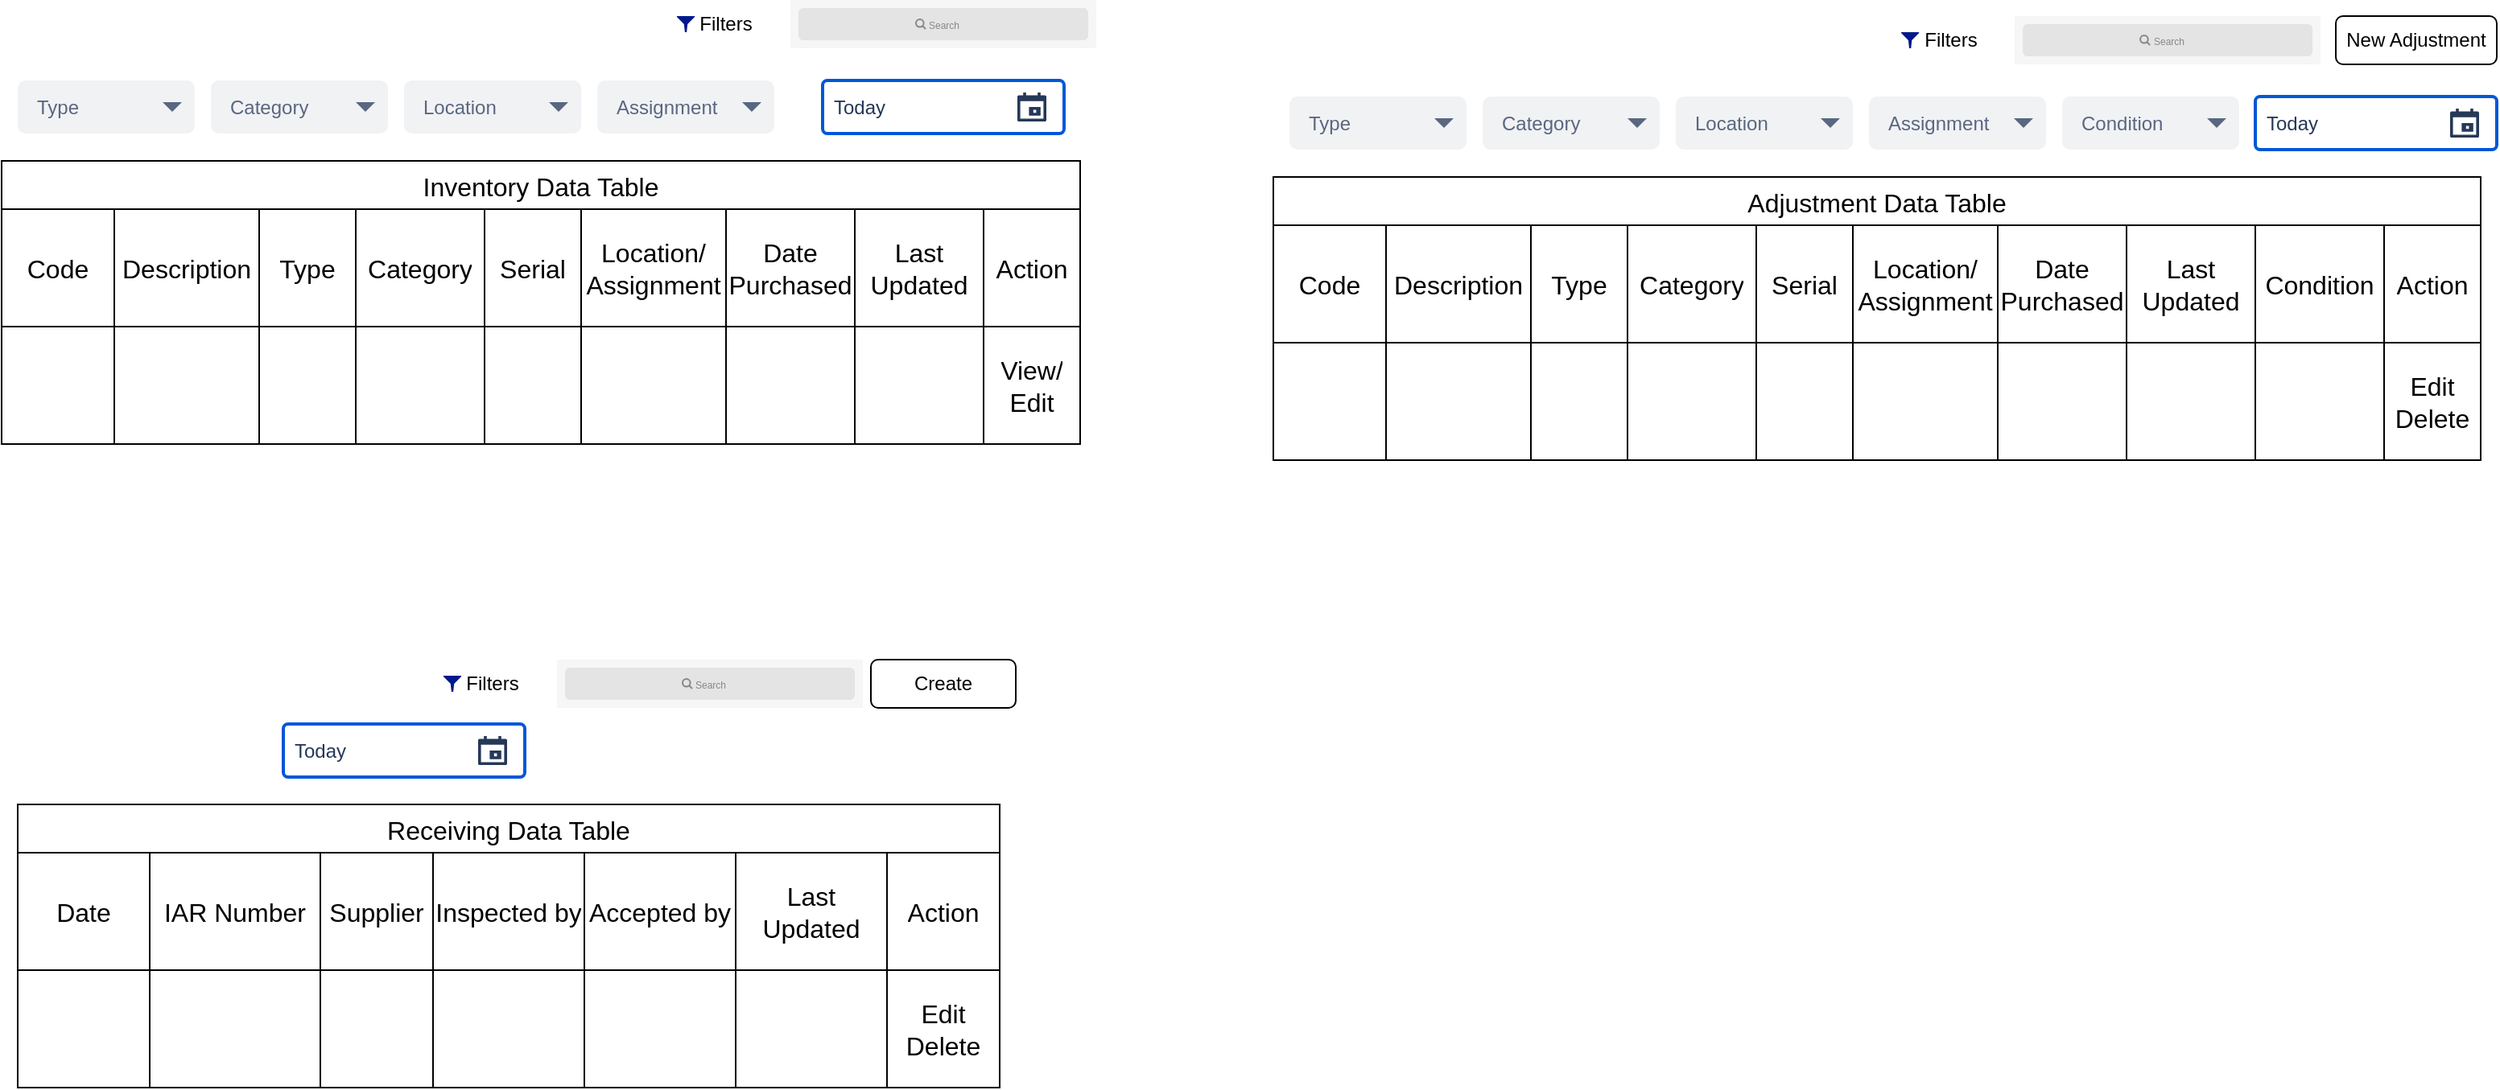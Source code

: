 <mxfile version="25.0.1">
  <diagram name="Page-1" id="4wlm-RkGhrcD2O0wvJbE">
    <mxGraphModel dx="2713" dy="1462" grid="1" gridSize="10" guides="1" tooltips="1" connect="1" arrows="1" fold="1" page="1" pageScale="1" pageWidth="1169" pageHeight="827" math="0" shadow="0">
      <root>
        <mxCell id="0" />
        <mxCell id="1" parent="0" />
        <mxCell id="IB-V-Ww0UN4GLWUFu5-M-2" value="Inventory Data Table" style="shape=table;startSize=30;container=1;collapsible=0;childLayout=tableLayout;strokeColor=default;fontSize=16;" vertex="1" parent="1">
          <mxGeometry x="60" y="200" width="670" height="176" as="geometry" />
        </mxCell>
        <mxCell id="IB-V-Ww0UN4GLWUFu5-M-3" value="" style="shape=tableRow;horizontal=0;startSize=0;swimlaneHead=0;swimlaneBody=0;strokeColor=inherit;top=0;left=0;bottom=0;right=0;collapsible=0;dropTarget=0;fillColor=none;points=[[0,0.5],[1,0.5]];portConstraint=eastwest;fontSize=16;" vertex="1" parent="IB-V-Ww0UN4GLWUFu5-M-2">
          <mxGeometry y="30" width="670" height="73" as="geometry" />
        </mxCell>
        <mxCell id="IB-V-Ww0UN4GLWUFu5-M-4" value="Code" style="shape=partialRectangle;html=1;whiteSpace=wrap;connectable=0;strokeColor=inherit;overflow=hidden;fillColor=none;top=0;left=0;bottom=0;right=0;pointerEvents=1;fontSize=16;" vertex="1" parent="IB-V-Ww0UN4GLWUFu5-M-3">
          <mxGeometry width="70" height="73" as="geometry">
            <mxRectangle width="70" height="73" as="alternateBounds" />
          </mxGeometry>
        </mxCell>
        <mxCell id="IB-V-Ww0UN4GLWUFu5-M-5" value="Description" style="shape=partialRectangle;html=1;whiteSpace=wrap;connectable=0;strokeColor=inherit;overflow=hidden;fillColor=none;top=0;left=0;bottom=0;right=0;pointerEvents=1;fontSize=16;" vertex="1" parent="IB-V-Ww0UN4GLWUFu5-M-3">
          <mxGeometry x="70" width="90" height="73" as="geometry">
            <mxRectangle width="90" height="73" as="alternateBounds" />
          </mxGeometry>
        </mxCell>
        <mxCell id="IB-V-Ww0UN4GLWUFu5-M-6" value="Type" style="shape=partialRectangle;html=1;whiteSpace=wrap;connectable=0;strokeColor=inherit;overflow=hidden;fillColor=none;top=0;left=0;bottom=0;right=0;pointerEvents=1;fontSize=16;" vertex="1" parent="IB-V-Ww0UN4GLWUFu5-M-3">
          <mxGeometry x="160" width="60" height="73" as="geometry">
            <mxRectangle width="60" height="73" as="alternateBounds" />
          </mxGeometry>
        </mxCell>
        <mxCell id="IB-V-Ww0UN4GLWUFu5-M-21" value="Category" style="shape=partialRectangle;html=1;whiteSpace=wrap;connectable=0;strokeColor=inherit;overflow=hidden;fillColor=none;top=0;left=0;bottom=0;right=0;pointerEvents=1;fontSize=16;" vertex="1" parent="IB-V-Ww0UN4GLWUFu5-M-3">
          <mxGeometry x="220" width="80" height="73" as="geometry">
            <mxRectangle width="80" height="73" as="alternateBounds" />
          </mxGeometry>
        </mxCell>
        <mxCell id="IB-V-Ww0UN4GLWUFu5-M-18" value="Serial" style="shape=partialRectangle;html=1;whiteSpace=wrap;connectable=0;strokeColor=inherit;overflow=hidden;fillColor=none;top=0;left=0;bottom=0;right=0;pointerEvents=1;fontSize=16;" vertex="1" parent="IB-V-Ww0UN4GLWUFu5-M-3">
          <mxGeometry x="300" width="60" height="73" as="geometry">
            <mxRectangle width="60" height="73" as="alternateBounds" />
          </mxGeometry>
        </mxCell>
        <mxCell id="IB-V-Ww0UN4GLWUFu5-M-15" value="Location/&lt;div&gt;Assignment&lt;/div&gt;" style="shape=partialRectangle;html=1;whiteSpace=wrap;connectable=0;strokeColor=inherit;overflow=hidden;fillColor=none;top=0;left=0;bottom=0;right=0;pointerEvents=1;fontSize=16;" vertex="1" parent="IB-V-Ww0UN4GLWUFu5-M-3">
          <mxGeometry x="360" width="90" height="73" as="geometry">
            <mxRectangle width="90" height="73" as="alternateBounds" />
          </mxGeometry>
        </mxCell>
        <mxCell id="IB-V-Ww0UN4GLWUFu5-M-24" value="Date Purchased" style="shape=partialRectangle;html=1;whiteSpace=wrap;connectable=0;strokeColor=inherit;overflow=hidden;fillColor=none;top=0;left=0;bottom=0;right=0;pointerEvents=1;fontSize=16;" vertex="1" parent="IB-V-Ww0UN4GLWUFu5-M-3">
          <mxGeometry x="450" width="80" height="73" as="geometry">
            <mxRectangle width="80" height="73" as="alternateBounds" />
          </mxGeometry>
        </mxCell>
        <mxCell id="IB-V-Ww0UN4GLWUFu5-M-27" value="Last Updated" style="shape=partialRectangle;html=1;whiteSpace=wrap;connectable=0;strokeColor=inherit;overflow=hidden;fillColor=none;top=0;left=0;bottom=0;right=0;pointerEvents=1;fontSize=16;" vertex="1" parent="IB-V-Ww0UN4GLWUFu5-M-3">
          <mxGeometry x="530" width="80" height="73" as="geometry">
            <mxRectangle width="80" height="73" as="alternateBounds" />
          </mxGeometry>
        </mxCell>
        <mxCell id="IB-V-Ww0UN4GLWUFu5-M-30" value="Action" style="shape=partialRectangle;html=1;whiteSpace=wrap;connectable=0;strokeColor=inherit;overflow=hidden;fillColor=none;top=0;left=0;bottom=0;right=0;pointerEvents=1;fontSize=16;" vertex="1" parent="IB-V-Ww0UN4GLWUFu5-M-3">
          <mxGeometry x="610" width="60" height="73" as="geometry">
            <mxRectangle width="60" height="73" as="alternateBounds" />
          </mxGeometry>
        </mxCell>
        <mxCell id="IB-V-Ww0UN4GLWUFu5-M-33" style="shape=tableRow;horizontal=0;startSize=0;swimlaneHead=0;swimlaneBody=0;strokeColor=inherit;top=0;left=0;bottom=0;right=0;collapsible=0;dropTarget=0;fillColor=none;points=[[0,0.5],[1,0.5]];portConstraint=eastwest;fontSize=16;" vertex="1" parent="IB-V-Ww0UN4GLWUFu5-M-2">
          <mxGeometry y="103" width="670" height="73" as="geometry" />
        </mxCell>
        <mxCell id="IB-V-Ww0UN4GLWUFu5-M-34" style="shape=partialRectangle;html=1;whiteSpace=wrap;connectable=0;strokeColor=inherit;overflow=hidden;fillColor=none;top=0;left=0;bottom=0;right=0;pointerEvents=1;fontSize=16;" vertex="1" parent="IB-V-Ww0UN4GLWUFu5-M-33">
          <mxGeometry width="70" height="73" as="geometry">
            <mxRectangle width="70" height="73" as="alternateBounds" />
          </mxGeometry>
        </mxCell>
        <mxCell id="IB-V-Ww0UN4GLWUFu5-M-35" style="shape=partialRectangle;html=1;whiteSpace=wrap;connectable=0;strokeColor=inherit;overflow=hidden;fillColor=none;top=0;left=0;bottom=0;right=0;pointerEvents=1;fontSize=16;" vertex="1" parent="IB-V-Ww0UN4GLWUFu5-M-33">
          <mxGeometry x="70" width="90" height="73" as="geometry">
            <mxRectangle width="90" height="73" as="alternateBounds" />
          </mxGeometry>
        </mxCell>
        <mxCell id="IB-V-Ww0UN4GLWUFu5-M-36" style="shape=partialRectangle;html=1;whiteSpace=wrap;connectable=0;strokeColor=inherit;overflow=hidden;fillColor=none;top=0;left=0;bottom=0;right=0;pointerEvents=1;fontSize=16;" vertex="1" parent="IB-V-Ww0UN4GLWUFu5-M-33">
          <mxGeometry x="160" width="60" height="73" as="geometry">
            <mxRectangle width="60" height="73" as="alternateBounds" />
          </mxGeometry>
        </mxCell>
        <mxCell id="IB-V-Ww0UN4GLWUFu5-M-37" style="shape=partialRectangle;html=1;whiteSpace=wrap;connectable=0;strokeColor=inherit;overflow=hidden;fillColor=none;top=0;left=0;bottom=0;right=0;pointerEvents=1;fontSize=16;" vertex="1" parent="IB-V-Ww0UN4GLWUFu5-M-33">
          <mxGeometry x="220" width="80" height="73" as="geometry">
            <mxRectangle width="80" height="73" as="alternateBounds" />
          </mxGeometry>
        </mxCell>
        <mxCell id="IB-V-Ww0UN4GLWUFu5-M-38" style="shape=partialRectangle;html=1;whiteSpace=wrap;connectable=0;strokeColor=inherit;overflow=hidden;fillColor=none;top=0;left=0;bottom=0;right=0;pointerEvents=1;fontSize=16;" vertex="1" parent="IB-V-Ww0UN4GLWUFu5-M-33">
          <mxGeometry x="300" width="60" height="73" as="geometry">
            <mxRectangle width="60" height="73" as="alternateBounds" />
          </mxGeometry>
        </mxCell>
        <mxCell id="IB-V-Ww0UN4GLWUFu5-M-39" style="shape=partialRectangle;html=1;whiteSpace=wrap;connectable=0;strokeColor=inherit;overflow=hidden;fillColor=none;top=0;left=0;bottom=0;right=0;pointerEvents=1;fontSize=16;" vertex="1" parent="IB-V-Ww0UN4GLWUFu5-M-33">
          <mxGeometry x="360" width="90" height="73" as="geometry">
            <mxRectangle width="90" height="73" as="alternateBounds" />
          </mxGeometry>
        </mxCell>
        <mxCell id="IB-V-Ww0UN4GLWUFu5-M-40" style="shape=partialRectangle;html=1;whiteSpace=wrap;connectable=0;strokeColor=inherit;overflow=hidden;fillColor=none;top=0;left=0;bottom=0;right=0;pointerEvents=1;fontSize=16;" vertex="1" parent="IB-V-Ww0UN4GLWUFu5-M-33">
          <mxGeometry x="450" width="80" height="73" as="geometry">
            <mxRectangle width="80" height="73" as="alternateBounds" />
          </mxGeometry>
        </mxCell>
        <mxCell id="IB-V-Ww0UN4GLWUFu5-M-41" style="shape=partialRectangle;html=1;whiteSpace=wrap;connectable=0;strokeColor=inherit;overflow=hidden;fillColor=none;top=0;left=0;bottom=0;right=0;pointerEvents=1;fontSize=16;" vertex="1" parent="IB-V-Ww0UN4GLWUFu5-M-33">
          <mxGeometry x="530" width="80" height="73" as="geometry">
            <mxRectangle width="80" height="73" as="alternateBounds" />
          </mxGeometry>
        </mxCell>
        <mxCell id="IB-V-Ww0UN4GLWUFu5-M-42" value="View/&lt;div&gt;Edit&lt;/div&gt;" style="shape=partialRectangle;html=1;whiteSpace=wrap;connectable=0;strokeColor=inherit;overflow=hidden;fillColor=none;top=0;left=0;bottom=0;right=0;pointerEvents=1;fontSize=16;" vertex="1" parent="IB-V-Ww0UN4GLWUFu5-M-33">
          <mxGeometry x="610" width="60" height="73" as="geometry">
            <mxRectangle width="60" height="73" as="alternateBounds" />
          </mxGeometry>
        </mxCell>
        <mxCell id="IB-V-Ww0UN4GLWUFu5-M-47" value="" style="shape=rect;fillColor=#F6F6F6;strokeColor=none;" vertex="1" parent="1">
          <mxGeometry x="550" y="100" width="190" height="30" as="geometry" />
        </mxCell>
        <mxCell id="IB-V-Ww0UN4GLWUFu5-M-48" value="" style="html=1;strokeWidth=1;shadow=0;dashed=0;shape=mxgraph.ios7ui.marginRect;rx=3;ry=3;rectMargin=5;fillColor=#E4E4E4;strokeColor=none;" vertex="1" parent="IB-V-Ww0UN4GLWUFu5-M-47">
          <mxGeometry width="190" height="30" as="geometry" />
        </mxCell>
        <mxCell id="IB-V-Ww0UN4GLWUFu5-M-49" value="Search" style="shape=mxgraph.ios7.icons.looking_glass;strokeColor=#878789;fillColor=none;fontColor=#878789;labelPosition=right;verticalLabelPosition=middle;align=left;verticalAlign=middle;fontSize=6;fontStyle=0;spacingTop=2;sketch=0;html=1;" vertex="1" parent="IB-V-Ww0UN4GLWUFu5-M-47">
          <mxGeometry x="0.5" y="0.5" width="6" height="6" relative="1" as="geometry">
            <mxPoint x="-17" y="-3" as="offset" />
          </mxGeometry>
        </mxCell>
        <mxCell id="IB-V-Ww0UN4GLWUFu5-M-51" value="Type" style="rounded=1;fillColor=#F1F2F4;strokeColor=none;html=1;whiteSpace=wrap;fontColor=#596780;align=left;fontSize=12;spacingLeft=10;sketch=0;" vertex="1" parent="1">
          <mxGeometry x="70" y="150" width="110" height="33" as="geometry" />
        </mxCell>
        <mxCell id="IB-V-Ww0UN4GLWUFu5-M-52" value="" style="shape=triangle;direction=south;fillColor=#596780;strokeColor=none;html=1;sketch=0;" vertex="1" parent="IB-V-Ww0UN4GLWUFu5-M-51">
          <mxGeometry x="1" y="0.5" width="12" height="6" relative="1" as="geometry">
            <mxPoint x="-20" y="-3" as="offset" />
          </mxGeometry>
        </mxCell>
        <mxCell id="IB-V-Ww0UN4GLWUFu5-M-53" value="Category" style="rounded=1;fillColor=#F1F2F4;strokeColor=none;html=1;whiteSpace=wrap;fontColor=#596780;align=left;fontSize=12;spacingLeft=10;sketch=0;" vertex="1" parent="1">
          <mxGeometry x="190" y="150" width="110" height="33" as="geometry" />
        </mxCell>
        <mxCell id="IB-V-Ww0UN4GLWUFu5-M-54" value="" style="shape=triangle;direction=south;fillColor=#596780;strokeColor=none;html=1;sketch=0;" vertex="1" parent="IB-V-Ww0UN4GLWUFu5-M-53">
          <mxGeometry x="1" y="0.5" width="12" height="6" relative="1" as="geometry">
            <mxPoint x="-20" y="-3" as="offset" />
          </mxGeometry>
        </mxCell>
        <mxCell id="IB-V-Ww0UN4GLWUFu5-M-55" value="Location" style="rounded=1;fillColor=#F1F2F4;strokeColor=none;html=1;whiteSpace=wrap;fontColor=#596780;align=left;fontSize=12;spacingLeft=10;sketch=0;" vertex="1" parent="1">
          <mxGeometry x="310" y="150" width="110" height="33" as="geometry" />
        </mxCell>
        <mxCell id="IB-V-Ww0UN4GLWUFu5-M-56" value="" style="shape=triangle;direction=south;fillColor=#596780;strokeColor=none;html=1;sketch=0;" vertex="1" parent="IB-V-Ww0UN4GLWUFu5-M-55">
          <mxGeometry x="1" y="0.5" width="12" height="6" relative="1" as="geometry">
            <mxPoint x="-20" y="-3" as="offset" />
          </mxGeometry>
        </mxCell>
        <mxCell id="IB-V-Ww0UN4GLWUFu5-M-57" value="Assignment" style="rounded=1;fillColor=#F1F2F4;strokeColor=none;html=1;whiteSpace=wrap;fontColor=#596780;align=left;fontSize=12;spacingLeft=10;sketch=0;" vertex="1" parent="1">
          <mxGeometry x="430" y="150" width="110" height="33" as="geometry" />
        </mxCell>
        <mxCell id="IB-V-Ww0UN4GLWUFu5-M-58" value="" style="shape=triangle;direction=south;fillColor=#596780;strokeColor=none;html=1;sketch=0;" vertex="1" parent="IB-V-Ww0UN4GLWUFu5-M-57">
          <mxGeometry x="1" y="0.5" width="12" height="6" relative="1" as="geometry">
            <mxPoint x="-20" y="-3" as="offset" />
          </mxGeometry>
        </mxCell>
        <mxCell id="IB-V-Ww0UN4GLWUFu5-M-60" value="Today" style="rounded=1;arcSize=9;fillColor=#ffffff;align=left;spacingLeft=5;strokeColor=#0057D8;html=1;strokeWidth=2;fontColor=#253858;fontSize=12" vertex="1" parent="1">
          <mxGeometry x="570" y="150" width="150" height="33" as="geometry" />
        </mxCell>
        <mxCell id="IB-V-Ww0UN4GLWUFu5-M-61" value="" style="shape=mxgraph.gmdl.calendar;fillColor=#253858;strokeColor=none" vertex="1" parent="IB-V-Ww0UN4GLWUFu5-M-60">
          <mxGeometry x="1" y="0.5" width="18" height="18" relative="1" as="geometry">
            <mxPoint x="-29" y="-9" as="offset" />
          </mxGeometry>
        </mxCell>
        <mxCell id="IB-V-Ww0UN4GLWUFu5-M-116" value="Filters" style="text;html=1;align=center;verticalAlign=middle;whiteSpace=wrap;rounded=0;" vertex="1" parent="1">
          <mxGeometry x="480" y="100" width="60" height="30" as="geometry" />
        </mxCell>
        <mxCell id="IB-V-Ww0UN4GLWUFu5-M-117" value="" style="sketch=0;aspect=fixed;pointerEvents=1;shadow=0;dashed=0;html=1;strokeColor=none;labelPosition=center;verticalLabelPosition=bottom;verticalAlign=top;align=center;fillColor=#00188D;shape=mxgraph.mscae.enterprise.filter" vertex="1" parent="1">
          <mxGeometry x="479.45" y="110" width="11.11" height="10" as="geometry" />
        </mxCell>
        <mxCell id="IB-V-Ww0UN4GLWUFu5-M-118" value="Receiving Data Table" style="shape=table;startSize=30;container=1;collapsible=0;childLayout=tableLayout;strokeColor=default;fontSize=16;" vertex="1" parent="1">
          <mxGeometry x="70" y="600" width="610" height="176" as="geometry" />
        </mxCell>
        <mxCell id="IB-V-Ww0UN4GLWUFu5-M-119" value="" style="shape=tableRow;horizontal=0;startSize=0;swimlaneHead=0;swimlaneBody=0;strokeColor=inherit;top=0;left=0;bottom=0;right=0;collapsible=0;dropTarget=0;fillColor=none;points=[[0,0.5],[1,0.5]];portConstraint=eastwest;fontSize=16;" vertex="1" parent="IB-V-Ww0UN4GLWUFu5-M-118">
          <mxGeometry y="30" width="610" height="73" as="geometry" />
        </mxCell>
        <mxCell id="IB-V-Ww0UN4GLWUFu5-M-120" value="Date" style="shape=partialRectangle;html=1;whiteSpace=wrap;connectable=0;strokeColor=inherit;overflow=hidden;fillColor=none;top=0;left=0;bottom=0;right=0;pointerEvents=1;fontSize=16;" vertex="1" parent="IB-V-Ww0UN4GLWUFu5-M-119">
          <mxGeometry width="82" height="73" as="geometry">
            <mxRectangle width="82" height="73" as="alternateBounds" />
          </mxGeometry>
        </mxCell>
        <mxCell id="IB-V-Ww0UN4GLWUFu5-M-121" value="IAR Number" style="shape=partialRectangle;html=1;whiteSpace=wrap;connectable=0;strokeColor=inherit;overflow=hidden;fillColor=none;top=0;left=0;bottom=0;right=0;pointerEvents=1;fontSize=16;" vertex="1" parent="IB-V-Ww0UN4GLWUFu5-M-119">
          <mxGeometry x="82" width="106" height="73" as="geometry">
            <mxRectangle width="106" height="73" as="alternateBounds" />
          </mxGeometry>
        </mxCell>
        <mxCell id="IB-V-Ww0UN4GLWUFu5-M-122" value="Supplier" style="shape=partialRectangle;html=1;whiteSpace=wrap;connectable=0;strokeColor=inherit;overflow=hidden;fillColor=none;top=0;left=0;bottom=0;right=0;pointerEvents=1;fontSize=16;" vertex="1" parent="IB-V-Ww0UN4GLWUFu5-M-119">
          <mxGeometry x="188" width="70" height="73" as="geometry">
            <mxRectangle width="70" height="73" as="alternateBounds" />
          </mxGeometry>
        </mxCell>
        <mxCell id="IB-V-Ww0UN4GLWUFu5-M-123" value="Inspected by" style="shape=partialRectangle;html=1;whiteSpace=wrap;connectable=0;strokeColor=inherit;overflow=hidden;fillColor=none;top=0;left=0;bottom=0;right=0;pointerEvents=1;fontSize=16;" vertex="1" parent="IB-V-Ww0UN4GLWUFu5-M-119">
          <mxGeometry x="258" width="94" height="73" as="geometry">
            <mxRectangle width="94" height="73" as="alternateBounds" />
          </mxGeometry>
        </mxCell>
        <mxCell id="IB-V-Ww0UN4GLWUFu5-M-124" value="Accepted by" style="shape=partialRectangle;html=1;whiteSpace=wrap;connectable=0;strokeColor=inherit;overflow=hidden;fillColor=none;top=0;left=0;bottom=0;right=0;pointerEvents=1;fontSize=16;" vertex="1" parent="IB-V-Ww0UN4GLWUFu5-M-119">
          <mxGeometry x="352" width="94" height="73" as="geometry">
            <mxRectangle width="94" height="73" as="alternateBounds" />
          </mxGeometry>
        </mxCell>
        <mxCell id="IB-V-Ww0UN4GLWUFu5-M-127" value="Last Updated" style="shape=partialRectangle;html=1;whiteSpace=wrap;connectable=0;strokeColor=inherit;overflow=hidden;fillColor=none;top=0;left=0;bottom=0;right=0;pointerEvents=1;fontSize=16;" vertex="1" parent="IB-V-Ww0UN4GLWUFu5-M-119">
          <mxGeometry x="446" width="94" height="73" as="geometry">
            <mxRectangle width="94" height="73" as="alternateBounds" />
          </mxGeometry>
        </mxCell>
        <mxCell id="IB-V-Ww0UN4GLWUFu5-M-128" value="Action" style="shape=partialRectangle;html=1;whiteSpace=wrap;connectable=0;strokeColor=inherit;overflow=hidden;fillColor=none;top=0;left=0;bottom=0;right=0;pointerEvents=1;fontSize=16;" vertex="1" parent="IB-V-Ww0UN4GLWUFu5-M-119">
          <mxGeometry x="540" width="70" height="73" as="geometry">
            <mxRectangle width="70" height="73" as="alternateBounds" />
          </mxGeometry>
        </mxCell>
        <mxCell id="IB-V-Ww0UN4GLWUFu5-M-129" style="shape=tableRow;horizontal=0;startSize=0;swimlaneHead=0;swimlaneBody=0;strokeColor=inherit;top=0;left=0;bottom=0;right=0;collapsible=0;dropTarget=0;fillColor=none;points=[[0,0.5],[1,0.5]];portConstraint=eastwest;fontSize=16;" vertex="1" parent="IB-V-Ww0UN4GLWUFu5-M-118">
          <mxGeometry y="103" width="610" height="73" as="geometry" />
        </mxCell>
        <mxCell id="IB-V-Ww0UN4GLWUFu5-M-130" style="shape=partialRectangle;html=1;whiteSpace=wrap;connectable=0;strokeColor=inherit;overflow=hidden;fillColor=none;top=0;left=0;bottom=0;right=0;pointerEvents=1;fontSize=16;" vertex="1" parent="IB-V-Ww0UN4GLWUFu5-M-129">
          <mxGeometry width="82" height="73" as="geometry">
            <mxRectangle width="82" height="73" as="alternateBounds" />
          </mxGeometry>
        </mxCell>
        <mxCell id="IB-V-Ww0UN4GLWUFu5-M-131" style="shape=partialRectangle;html=1;whiteSpace=wrap;connectable=0;strokeColor=inherit;overflow=hidden;fillColor=none;top=0;left=0;bottom=0;right=0;pointerEvents=1;fontSize=16;" vertex="1" parent="IB-V-Ww0UN4GLWUFu5-M-129">
          <mxGeometry x="82" width="106" height="73" as="geometry">
            <mxRectangle width="106" height="73" as="alternateBounds" />
          </mxGeometry>
        </mxCell>
        <mxCell id="IB-V-Ww0UN4GLWUFu5-M-132" style="shape=partialRectangle;html=1;whiteSpace=wrap;connectable=0;strokeColor=inherit;overflow=hidden;fillColor=none;top=0;left=0;bottom=0;right=0;pointerEvents=1;fontSize=16;" vertex="1" parent="IB-V-Ww0UN4GLWUFu5-M-129">
          <mxGeometry x="188" width="70" height="73" as="geometry">
            <mxRectangle width="70" height="73" as="alternateBounds" />
          </mxGeometry>
        </mxCell>
        <mxCell id="IB-V-Ww0UN4GLWUFu5-M-133" style="shape=partialRectangle;html=1;whiteSpace=wrap;connectable=0;strokeColor=inherit;overflow=hidden;fillColor=none;top=0;left=0;bottom=0;right=0;pointerEvents=1;fontSize=16;" vertex="1" parent="IB-V-Ww0UN4GLWUFu5-M-129">
          <mxGeometry x="258" width="94" height="73" as="geometry">
            <mxRectangle width="94" height="73" as="alternateBounds" />
          </mxGeometry>
        </mxCell>
        <mxCell id="IB-V-Ww0UN4GLWUFu5-M-134" style="shape=partialRectangle;html=1;whiteSpace=wrap;connectable=0;strokeColor=inherit;overflow=hidden;fillColor=none;top=0;left=0;bottom=0;right=0;pointerEvents=1;fontSize=16;" vertex="1" parent="IB-V-Ww0UN4GLWUFu5-M-129">
          <mxGeometry x="352" width="94" height="73" as="geometry">
            <mxRectangle width="94" height="73" as="alternateBounds" />
          </mxGeometry>
        </mxCell>
        <mxCell id="IB-V-Ww0UN4GLWUFu5-M-137" style="shape=partialRectangle;html=1;whiteSpace=wrap;connectable=0;strokeColor=inherit;overflow=hidden;fillColor=none;top=0;left=0;bottom=0;right=0;pointerEvents=1;fontSize=16;" vertex="1" parent="IB-V-Ww0UN4GLWUFu5-M-129">
          <mxGeometry x="446" width="94" height="73" as="geometry">
            <mxRectangle width="94" height="73" as="alternateBounds" />
          </mxGeometry>
        </mxCell>
        <mxCell id="IB-V-Ww0UN4GLWUFu5-M-138" value="Edit&lt;br&gt;Delete" style="shape=partialRectangle;html=1;whiteSpace=wrap;connectable=0;strokeColor=inherit;overflow=hidden;fillColor=none;top=0;left=0;bottom=0;right=0;pointerEvents=1;fontSize=16;" vertex="1" parent="IB-V-Ww0UN4GLWUFu5-M-129">
          <mxGeometry x="540" width="70" height="73" as="geometry">
            <mxRectangle width="70" height="73" as="alternateBounds" />
          </mxGeometry>
        </mxCell>
        <mxCell id="IB-V-Ww0UN4GLWUFu5-M-139" value="" style="shape=rect;fillColor=#F6F6F6;strokeColor=none;" vertex="1" parent="1">
          <mxGeometry x="405" y="510" width="190" height="30" as="geometry" />
        </mxCell>
        <mxCell id="IB-V-Ww0UN4GLWUFu5-M-140" value="" style="html=1;strokeWidth=1;shadow=0;dashed=0;shape=mxgraph.ios7ui.marginRect;rx=3;ry=3;rectMargin=5;fillColor=#E4E4E4;strokeColor=none;" vertex="1" parent="IB-V-Ww0UN4GLWUFu5-M-139">
          <mxGeometry width="190" height="30" as="geometry" />
        </mxCell>
        <mxCell id="IB-V-Ww0UN4GLWUFu5-M-141" value="Search" style="shape=mxgraph.ios7.icons.looking_glass;strokeColor=#878789;fillColor=none;fontColor=#878789;labelPosition=right;verticalLabelPosition=middle;align=left;verticalAlign=middle;fontSize=6;fontStyle=0;spacingTop=2;sketch=0;html=1;" vertex="1" parent="IB-V-Ww0UN4GLWUFu5-M-139">
          <mxGeometry x="0.5" y="0.5" width="6" height="6" relative="1" as="geometry">
            <mxPoint x="-17" y="-3" as="offset" />
          </mxGeometry>
        </mxCell>
        <mxCell id="IB-V-Ww0UN4GLWUFu5-M-150" value="Today" style="rounded=1;arcSize=9;fillColor=#ffffff;align=left;spacingLeft=5;strokeColor=#0057D8;html=1;strokeWidth=2;fontColor=#253858;fontSize=12" vertex="1" parent="1">
          <mxGeometry x="235" y="550" width="150" height="33" as="geometry" />
        </mxCell>
        <mxCell id="IB-V-Ww0UN4GLWUFu5-M-151" value="" style="shape=mxgraph.gmdl.calendar;fillColor=#253858;strokeColor=none" vertex="1" parent="IB-V-Ww0UN4GLWUFu5-M-150">
          <mxGeometry x="1" y="0.5" width="18" height="18" relative="1" as="geometry">
            <mxPoint x="-29" y="-9" as="offset" />
          </mxGeometry>
        </mxCell>
        <mxCell id="IB-V-Ww0UN4GLWUFu5-M-152" value="Filters" style="text;html=1;align=center;verticalAlign=middle;whiteSpace=wrap;rounded=0;" vertex="1" parent="1">
          <mxGeometry x="335" y="510" width="60" height="30" as="geometry" />
        </mxCell>
        <mxCell id="IB-V-Ww0UN4GLWUFu5-M-153" value="" style="sketch=0;aspect=fixed;pointerEvents=1;shadow=0;dashed=0;html=1;strokeColor=none;labelPosition=center;verticalLabelPosition=bottom;verticalAlign=top;align=center;fillColor=#00188D;shape=mxgraph.mscae.enterprise.filter" vertex="1" parent="1">
          <mxGeometry x="334.45" y="520" width="11.11" height="10" as="geometry" />
        </mxCell>
        <mxCell id="IB-V-Ww0UN4GLWUFu5-M-156" value="Create" style="rounded=1;whiteSpace=wrap;html=1;" vertex="1" parent="1">
          <mxGeometry x="600" y="510" width="90" height="30" as="geometry" />
        </mxCell>
        <mxCell id="IB-V-Ww0UN4GLWUFu5-M-157" value="Adjustment Data Table" style="shape=table;startSize=30;container=1;collapsible=0;childLayout=tableLayout;strokeColor=default;fontSize=16;" vertex="1" parent="1">
          <mxGeometry x="850" y="210" width="750" height="176" as="geometry" />
        </mxCell>
        <mxCell id="IB-V-Ww0UN4GLWUFu5-M-158" value="" style="shape=tableRow;horizontal=0;startSize=0;swimlaneHead=0;swimlaneBody=0;strokeColor=inherit;top=0;left=0;bottom=0;right=0;collapsible=0;dropTarget=0;fillColor=none;points=[[0,0.5],[1,0.5]];portConstraint=eastwest;fontSize=16;" vertex="1" parent="IB-V-Ww0UN4GLWUFu5-M-157">
          <mxGeometry y="30" width="750" height="73" as="geometry" />
        </mxCell>
        <mxCell id="IB-V-Ww0UN4GLWUFu5-M-159" value="Code" style="shape=partialRectangle;html=1;whiteSpace=wrap;connectable=0;strokeColor=inherit;overflow=hidden;fillColor=none;top=0;left=0;bottom=0;right=0;pointerEvents=1;fontSize=16;" vertex="1" parent="IB-V-Ww0UN4GLWUFu5-M-158">
          <mxGeometry width="70" height="73" as="geometry">
            <mxRectangle width="70" height="73" as="alternateBounds" />
          </mxGeometry>
        </mxCell>
        <mxCell id="IB-V-Ww0UN4GLWUFu5-M-160" value="Description" style="shape=partialRectangle;html=1;whiteSpace=wrap;connectable=0;strokeColor=inherit;overflow=hidden;fillColor=none;top=0;left=0;bottom=0;right=0;pointerEvents=1;fontSize=16;" vertex="1" parent="IB-V-Ww0UN4GLWUFu5-M-158">
          <mxGeometry x="70" width="90" height="73" as="geometry">
            <mxRectangle width="90" height="73" as="alternateBounds" />
          </mxGeometry>
        </mxCell>
        <mxCell id="IB-V-Ww0UN4GLWUFu5-M-161" value="Type" style="shape=partialRectangle;html=1;whiteSpace=wrap;connectable=0;strokeColor=inherit;overflow=hidden;fillColor=none;top=0;left=0;bottom=0;right=0;pointerEvents=1;fontSize=16;" vertex="1" parent="IB-V-Ww0UN4GLWUFu5-M-158">
          <mxGeometry x="160" width="60" height="73" as="geometry">
            <mxRectangle width="60" height="73" as="alternateBounds" />
          </mxGeometry>
        </mxCell>
        <mxCell id="IB-V-Ww0UN4GLWUFu5-M-162" value="Category" style="shape=partialRectangle;html=1;whiteSpace=wrap;connectable=0;strokeColor=inherit;overflow=hidden;fillColor=none;top=0;left=0;bottom=0;right=0;pointerEvents=1;fontSize=16;" vertex="1" parent="IB-V-Ww0UN4GLWUFu5-M-158">
          <mxGeometry x="220" width="80" height="73" as="geometry">
            <mxRectangle width="80" height="73" as="alternateBounds" />
          </mxGeometry>
        </mxCell>
        <mxCell id="IB-V-Ww0UN4GLWUFu5-M-163" value="Serial" style="shape=partialRectangle;html=1;whiteSpace=wrap;connectable=0;strokeColor=inherit;overflow=hidden;fillColor=none;top=0;left=0;bottom=0;right=0;pointerEvents=1;fontSize=16;" vertex="1" parent="IB-V-Ww0UN4GLWUFu5-M-158">
          <mxGeometry x="300" width="60" height="73" as="geometry">
            <mxRectangle width="60" height="73" as="alternateBounds" />
          </mxGeometry>
        </mxCell>
        <mxCell id="IB-V-Ww0UN4GLWUFu5-M-164" value="Location/&lt;div&gt;Assignment&lt;/div&gt;" style="shape=partialRectangle;html=1;whiteSpace=wrap;connectable=0;strokeColor=inherit;overflow=hidden;fillColor=none;top=0;left=0;bottom=0;right=0;pointerEvents=1;fontSize=16;" vertex="1" parent="IB-V-Ww0UN4GLWUFu5-M-158">
          <mxGeometry x="360" width="90" height="73" as="geometry">
            <mxRectangle width="90" height="73" as="alternateBounds" />
          </mxGeometry>
        </mxCell>
        <mxCell id="IB-V-Ww0UN4GLWUFu5-M-165" value="Date Purchased" style="shape=partialRectangle;html=1;whiteSpace=wrap;connectable=0;strokeColor=inherit;overflow=hidden;fillColor=none;top=0;left=0;bottom=0;right=0;pointerEvents=1;fontSize=16;" vertex="1" parent="IB-V-Ww0UN4GLWUFu5-M-158">
          <mxGeometry x="450" width="80" height="73" as="geometry">
            <mxRectangle width="80" height="73" as="alternateBounds" />
          </mxGeometry>
        </mxCell>
        <mxCell id="IB-V-Ww0UN4GLWUFu5-M-166" value="Last Updated" style="shape=partialRectangle;html=1;whiteSpace=wrap;connectable=0;strokeColor=inherit;overflow=hidden;fillColor=none;top=0;left=0;bottom=0;right=0;pointerEvents=1;fontSize=16;" vertex="1" parent="IB-V-Ww0UN4GLWUFu5-M-158">
          <mxGeometry x="530" width="80" height="73" as="geometry">
            <mxRectangle width="80" height="73" as="alternateBounds" />
          </mxGeometry>
        </mxCell>
        <mxCell id="IB-V-Ww0UN4GLWUFu5-M-193" value="Condition" style="shape=partialRectangle;html=1;whiteSpace=wrap;connectable=0;strokeColor=inherit;overflow=hidden;fillColor=none;top=0;left=0;bottom=0;right=0;pointerEvents=1;fontSize=16;" vertex="1" parent="IB-V-Ww0UN4GLWUFu5-M-158">
          <mxGeometry x="610" width="80" height="73" as="geometry">
            <mxRectangle width="80" height="73" as="alternateBounds" />
          </mxGeometry>
        </mxCell>
        <mxCell id="IB-V-Ww0UN4GLWUFu5-M-167" value="Action" style="shape=partialRectangle;html=1;whiteSpace=wrap;connectable=0;strokeColor=inherit;overflow=hidden;fillColor=none;top=0;left=0;bottom=0;right=0;pointerEvents=1;fontSize=16;" vertex="1" parent="IB-V-Ww0UN4GLWUFu5-M-158">
          <mxGeometry x="690" width="60" height="73" as="geometry">
            <mxRectangle width="60" height="73" as="alternateBounds" />
          </mxGeometry>
        </mxCell>
        <mxCell id="IB-V-Ww0UN4GLWUFu5-M-168" style="shape=tableRow;horizontal=0;startSize=0;swimlaneHead=0;swimlaneBody=0;strokeColor=inherit;top=0;left=0;bottom=0;right=0;collapsible=0;dropTarget=0;fillColor=none;points=[[0,0.5],[1,0.5]];portConstraint=eastwest;fontSize=16;" vertex="1" parent="IB-V-Ww0UN4GLWUFu5-M-157">
          <mxGeometry y="103" width="750" height="73" as="geometry" />
        </mxCell>
        <mxCell id="IB-V-Ww0UN4GLWUFu5-M-169" style="shape=partialRectangle;html=1;whiteSpace=wrap;connectable=0;strokeColor=inherit;overflow=hidden;fillColor=none;top=0;left=0;bottom=0;right=0;pointerEvents=1;fontSize=16;" vertex="1" parent="IB-V-Ww0UN4GLWUFu5-M-168">
          <mxGeometry width="70" height="73" as="geometry">
            <mxRectangle width="70" height="73" as="alternateBounds" />
          </mxGeometry>
        </mxCell>
        <mxCell id="IB-V-Ww0UN4GLWUFu5-M-170" style="shape=partialRectangle;html=1;whiteSpace=wrap;connectable=0;strokeColor=inherit;overflow=hidden;fillColor=none;top=0;left=0;bottom=0;right=0;pointerEvents=1;fontSize=16;" vertex="1" parent="IB-V-Ww0UN4GLWUFu5-M-168">
          <mxGeometry x="70" width="90" height="73" as="geometry">
            <mxRectangle width="90" height="73" as="alternateBounds" />
          </mxGeometry>
        </mxCell>
        <mxCell id="IB-V-Ww0UN4GLWUFu5-M-171" style="shape=partialRectangle;html=1;whiteSpace=wrap;connectable=0;strokeColor=inherit;overflow=hidden;fillColor=none;top=0;left=0;bottom=0;right=0;pointerEvents=1;fontSize=16;" vertex="1" parent="IB-V-Ww0UN4GLWUFu5-M-168">
          <mxGeometry x="160" width="60" height="73" as="geometry">
            <mxRectangle width="60" height="73" as="alternateBounds" />
          </mxGeometry>
        </mxCell>
        <mxCell id="IB-V-Ww0UN4GLWUFu5-M-172" style="shape=partialRectangle;html=1;whiteSpace=wrap;connectable=0;strokeColor=inherit;overflow=hidden;fillColor=none;top=0;left=0;bottom=0;right=0;pointerEvents=1;fontSize=16;" vertex="1" parent="IB-V-Ww0UN4GLWUFu5-M-168">
          <mxGeometry x="220" width="80" height="73" as="geometry">
            <mxRectangle width="80" height="73" as="alternateBounds" />
          </mxGeometry>
        </mxCell>
        <mxCell id="IB-V-Ww0UN4GLWUFu5-M-173" style="shape=partialRectangle;html=1;whiteSpace=wrap;connectable=0;strokeColor=inherit;overflow=hidden;fillColor=none;top=0;left=0;bottom=0;right=0;pointerEvents=1;fontSize=16;" vertex="1" parent="IB-V-Ww0UN4GLWUFu5-M-168">
          <mxGeometry x="300" width="60" height="73" as="geometry">
            <mxRectangle width="60" height="73" as="alternateBounds" />
          </mxGeometry>
        </mxCell>
        <mxCell id="IB-V-Ww0UN4GLWUFu5-M-174" style="shape=partialRectangle;html=1;whiteSpace=wrap;connectable=0;strokeColor=inherit;overflow=hidden;fillColor=none;top=0;left=0;bottom=0;right=0;pointerEvents=1;fontSize=16;" vertex="1" parent="IB-V-Ww0UN4GLWUFu5-M-168">
          <mxGeometry x="360" width="90" height="73" as="geometry">
            <mxRectangle width="90" height="73" as="alternateBounds" />
          </mxGeometry>
        </mxCell>
        <mxCell id="IB-V-Ww0UN4GLWUFu5-M-175" style="shape=partialRectangle;html=1;whiteSpace=wrap;connectable=0;strokeColor=inherit;overflow=hidden;fillColor=none;top=0;left=0;bottom=0;right=0;pointerEvents=1;fontSize=16;" vertex="1" parent="IB-V-Ww0UN4GLWUFu5-M-168">
          <mxGeometry x="450" width="80" height="73" as="geometry">
            <mxRectangle width="80" height="73" as="alternateBounds" />
          </mxGeometry>
        </mxCell>
        <mxCell id="IB-V-Ww0UN4GLWUFu5-M-176" style="shape=partialRectangle;html=1;whiteSpace=wrap;connectable=0;strokeColor=inherit;overflow=hidden;fillColor=none;top=0;left=0;bottom=0;right=0;pointerEvents=1;fontSize=16;" vertex="1" parent="IB-V-Ww0UN4GLWUFu5-M-168">
          <mxGeometry x="530" width="80" height="73" as="geometry">
            <mxRectangle width="80" height="73" as="alternateBounds" />
          </mxGeometry>
        </mxCell>
        <mxCell id="IB-V-Ww0UN4GLWUFu5-M-194" style="shape=partialRectangle;html=1;whiteSpace=wrap;connectable=0;strokeColor=inherit;overflow=hidden;fillColor=none;top=0;left=0;bottom=0;right=0;pointerEvents=1;fontSize=16;" vertex="1" parent="IB-V-Ww0UN4GLWUFu5-M-168">
          <mxGeometry x="610" width="80" height="73" as="geometry">
            <mxRectangle width="80" height="73" as="alternateBounds" />
          </mxGeometry>
        </mxCell>
        <mxCell id="IB-V-Ww0UN4GLWUFu5-M-177" value="Edit&lt;div&gt;Delete&lt;/div&gt;" style="shape=partialRectangle;html=1;whiteSpace=wrap;connectable=0;strokeColor=inherit;overflow=hidden;fillColor=none;top=0;left=0;bottom=0;right=0;pointerEvents=1;fontSize=16;" vertex="1" parent="IB-V-Ww0UN4GLWUFu5-M-168">
          <mxGeometry x="690" width="60" height="73" as="geometry">
            <mxRectangle width="60" height="73" as="alternateBounds" />
          </mxGeometry>
        </mxCell>
        <mxCell id="IB-V-Ww0UN4GLWUFu5-M-178" value="" style="shape=rect;fillColor=#F6F6F6;strokeColor=none;" vertex="1" parent="1">
          <mxGeometry x="1310.55" y="110" width="190" height="30" as="geometry" />
        </mxCell>
        <mxCell id="IB-V-Ww0UN4GLWUFu5-M-179" value="" style="html=1;strokeWidth=1;shadow=0;dashed=0;shape=mxgraph.ios7ui.marginRect;rx=3;ry=3;rectMargin=5;fillColor=#E4E4E4;strokeColor=none;" vertex="1" parent="IB-V-Ww0UN4GLWUFu5-M-178">
          <mxGeometry width="190" height="30" as="geometry" />
        </mxCell>
        <mxCell id="IB-V-Ww0UN4GLWUFu5-M-180" value="Search" style="shape=mxgraph.ios7.icons.looking_glass;strokeColor=#878789;fillColor=none;fontColor=#878789;labelPosition=right;verticalLabelPosition=middle;align=left;verticalAlign=middle;fontSize=6;fontStyle=0;spacingTop=2;sketch=0;html=1;" vertex="1" parent="IB-V-Ww0UN4GLWUFu5-M-178">
          <mxGeometry x="0.5" y="0.5" width="6" height="6" relative="1" as="geometry">
            <mxPoint x="-17" y="-3" as="offset" />
          </mxGeometry>
        </mxCell>
        <mxCell id="IB-V-Ww0UN4GLWUFu5-M-181" value="Type" style="rounded=1;fillColor=#F1F2F4;strokeColor=none;html=1;whiteSpace=wrap;fontColor=#596780;align=left;fontSize=12;spacingLeft=10;sketch=0;" vertex="1" parent="1">
          <mxGeometry x="860" y="160" width="110" height="33" as="geometry" />
        </mxCell>
        <mxCell id="IB-V-Ww0UN4GLWUFu5-M-182" value="" style="shape=triangle;direction=south;fillColor=#596780;strokeColor=none;html=1;sketch=0;" vertex="1" parent="IB-V-Ww0UN4GLWUFu5-M-181">
          <mxGeometry x="1" y="0.5" width="12" height="6" relative="1" as="geometry">
            <mxPoint x="-20" y="-3" as="offset" />
          </mxGeometry>
        </mxCell>
        <mxCell id="IB-V-Ww0UN4GLWUFu5-M-183" value="Category" style="rounded=1;fillColor=#F1F2F4;strokeColor=none;html=1;whiteSpace=wrap;fontColor=#596780;align=left;fontSize=12;spacingLeft=10;sketch=0;" vertex="1" parent="1">
          <mxGeometry x="980" y="160" width="110" height="33" as="geometry" />
        </mxCell>
        <mxCell id="IB-V-Ww0UN4GLWUFu5-M-184" value="" style="shape=triangle;direction=south;fillColor=#596780;strokeColor=none;html=1;sketch=0;" vertex="1" parent="IB-V-Ww0UN4GLWUFu5-M-183">
          <mxGeometry x="1" y="0.5" width="12" height="6" relative="1" as="geometry">
            <mxPoint x="-20" y="-3" as="offset" />
          </mxGeometry>
        </mxCell>
        <mxCell id="IB-V-Ww0UN4GLWUFu5-M-185" value="Location" style="rounded=1;fillColor=#F1F2F4;strokeColor=none;html=1;whiteSpace=wrap;fontColor=#596780;align=left;fontSize=12;spacingLeft=10;sketch=0;" vertex="1" parent="1">
          <mxGeometry x="1100" y="160" width="110" height="33" as="geometry" />
        </mxCell>
        <mxCell id="IB-V-Ww0UN4GLWUFu5-M-186" value="" style="shape=triangle;direction=south;fillColor=#596780;strokeColor=none;html=1;sketch=0;" vertex="1" parent="IB-V-Ww0UN4GLWUFu5-M-185">
          <mxGeometry x="1" y="0.5" width="12" height="6" relative="1" as="geometry">
            <mxPoint x="-20" y="-3" as="offset" />
          </mxGeometry>
        </mxCell>
        <mxCell id="IB-V-Ww0UN4GLWUFu5-M-187" value="Assignment" style="rounded=1;fillColor=#F1F2F4;strokeColor=none;html=1;whiteSpace=wrap;fontColor=#596780;align=left;fontSize=12;spacingLeft=10;sketch=0;" vertex="1" parent="1">
          <mxGeometry x="1220" y="160" width="110" height="33" as="geometry" />
        </mxCell>
        <mxCell id="IB-V-Ww0UN4GLWUFu5-M-188" value="" style="shape=triangle;direction=south;fillColor=#596780;strokeColor=none;html=1;sketch=0;" vertex="1" parent="IB-V-Ww0UN4GLWUFu5-M-187">
          <mxGeometry x="1" y="0.5" width="12" height="6" relative="1" as="geometry">
            <mxPoint x="-20" y="-3" as="offset" />
          </mxGeometry>
        </mxCell>
        <mxCell id="IB-V-Ww0UN4GLWUFu5-M-189" value="Today" style="rounded=1;arcSize=9;fillColor=#ffffff;align=left;spacingLeft=5;strokeColor=#0057D8;html=1;strokeWidth=2;fontColor=#253858;fontSize=12" vertex="1" parent="1">
          <mxGeometry x="1460" y="160" width="150" height="33" as="geometry" />
        </mxCell>
        <mxCell id="IB-V-Ww0UN4GLWUFu5-M-190" value="" style="shape=mxgraph.gmdl.calendar;fillColor=#253858;strokeColor=none" vertex="1" parent="IB-V-Ww0UN4GLWUFu5-M-189">
          <mxGeometry x="1" y="0.5" width="18" height="18" relative="1" as="geometry">
            <mxPoint x="-29" y="-9" as="offset" />
          </mxGeometry>
        </mxCell>
        <mxCell id="IB-V-Ww0UN4GLWUFu5-M-191" value="Filters" style="text;html=1;align=center;verticalAlign=middle;whiteSpace=wrap;rounded=0;" vertex="1" parent="1">
          <mxGeometry x="1240.55" y="110" width="60" height="30" as="geometry" />
        </mxCell>
        <mxCell id="IB-V-Ww0UN4GLWUFu5-M-192" value="" style="sketch=0;aspect=fixed;pointerEvents=1;shadow=0;dashed=0;html=1;strokeColor=none;labelPosition=center;verticalLabelPosition=bottom;verticalAlign=top;align=center;fillColor=#00188D;shape=mxgraph.mscae.enterprise.filter" vertex="1" parent="1">
          <mxGeometry x="1240" y="120" width="11.11" height="10" as="geometry" />
        </mxCell>
        <mxCell id="IB-V-Ww0UN4GLWUFu5-M-199" value="Condition" style="rounded=1;fillColor=#F1F2F4;strokeColor=none;html=1;whiteSpace=wrap;fontColor=#596780;align=left;fontSize=12;spacingLeft=10;sketch=0;" vertex="1" parent="1">
          <mxGeometry x="1340" y="160" width="110" height="33" as="geometry" />
        </mxCell>
        <mxCell id="IB-V-Ww0UN4GLWUFu5-M-200" value="" style="shape=triangle;direction=south;fillColor=#596780;strokeColor=none;html=1;sketch=0;" vertex="1" parent="IB-V-Ww0UN4GLWUFu5-M-199">
          <mxGeometry x="1" y="0.5" width="12" height="6" relative="1" as="geometry">
            <mxPoint x="-20" y="-3" as="offset" />
          </mxGeometry>
        </mxCell>
        <mxCell id="IB-V-Ww0UN4GLWUFu5-M-201" value="New Adjustment" style="rounded=1;whiteSpace=wrap;html=1;" vertex="1" parent="1">
          <mxGeometry x="1510" y="110" width="100" height="30" as="geometry" />
        </mxCell>
      </root>
    </mxGraphModel>
  </diagram>
</mxfile>
